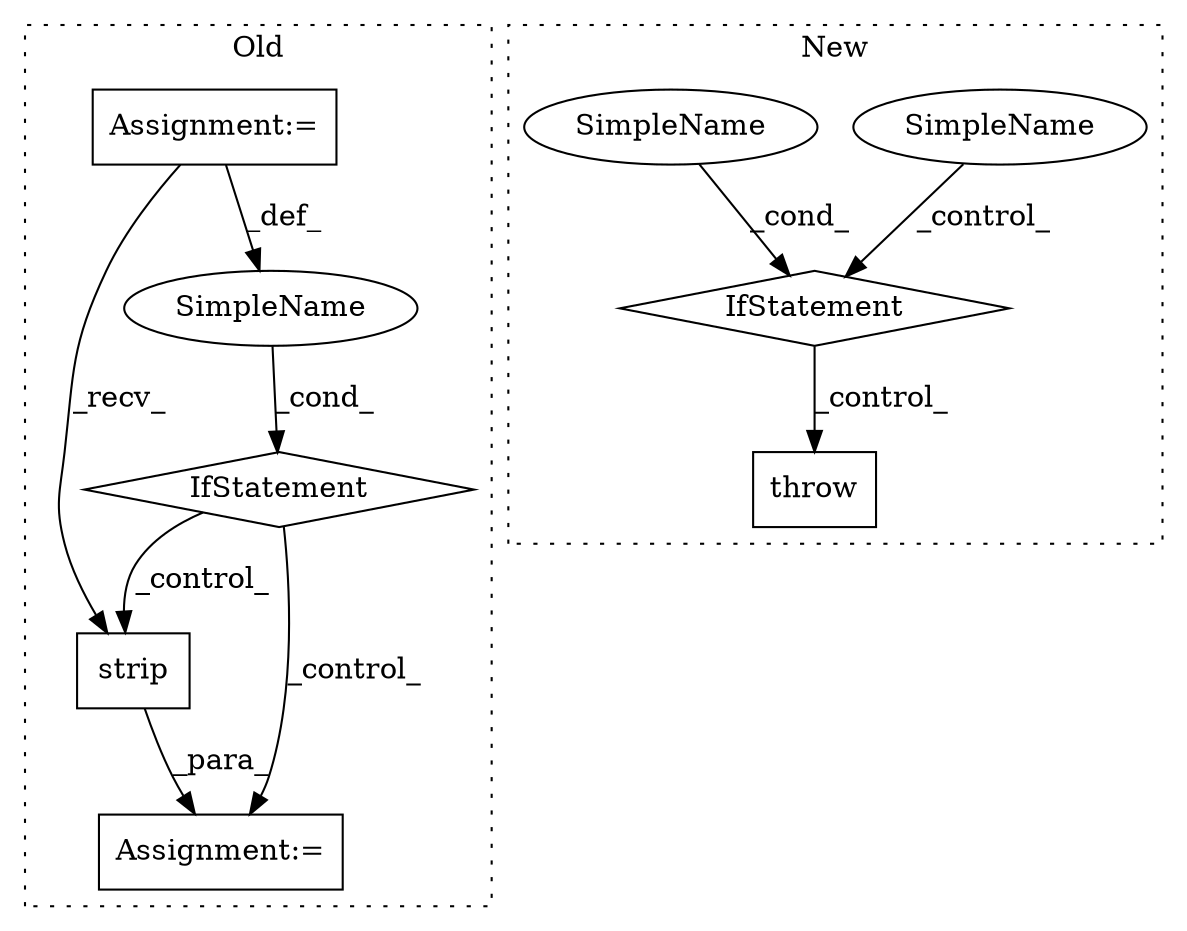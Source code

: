 digraph G {
subgraph cluster0 {
1 [label="strip" a="32" s="3536" l="7" shape="box"];
3 [label="Assignment:=" a="7" s="3525" l="1" shape="box"];
4 [label="IfStatement" a="25" s="3253,3285" l="4,2" shape="diamond"];
5 [label="SimpleName" a="42" s="" l="" shape="ellipse"];
6 [label="Assignment:=" a="7" s="3002" l="1" shape="box"];
label = "Old";
style="dotted";
}
subgraph cluster1 {
2 [label="throw" a="53" s="3072" l="6" shape="box"];
7 [label="IfStatement" a="25" s="3037,3060" l="4,2" shape="diamond"];
8 [label="SimpleName" a="42" s="" l="" shape="ellipse"];
9 [label="SimpleName" a="42" s="" l="" shape="ellipse"];
label = "New";
style="dotted";
}
1 -> 3 [label="_para_"];
4 -> 3 [label="_control_"];
4 -> 1 [label="_control_"];
5 -> 4 [label="_cond_"];
6 -> 1 [label="_recv_"];
6 -> 5 [label="_def_"];
7 -> 2 [label="_control_"];
8 -> 7 [label="_control_"];
9 -> 7 [label="_cond_"];
}